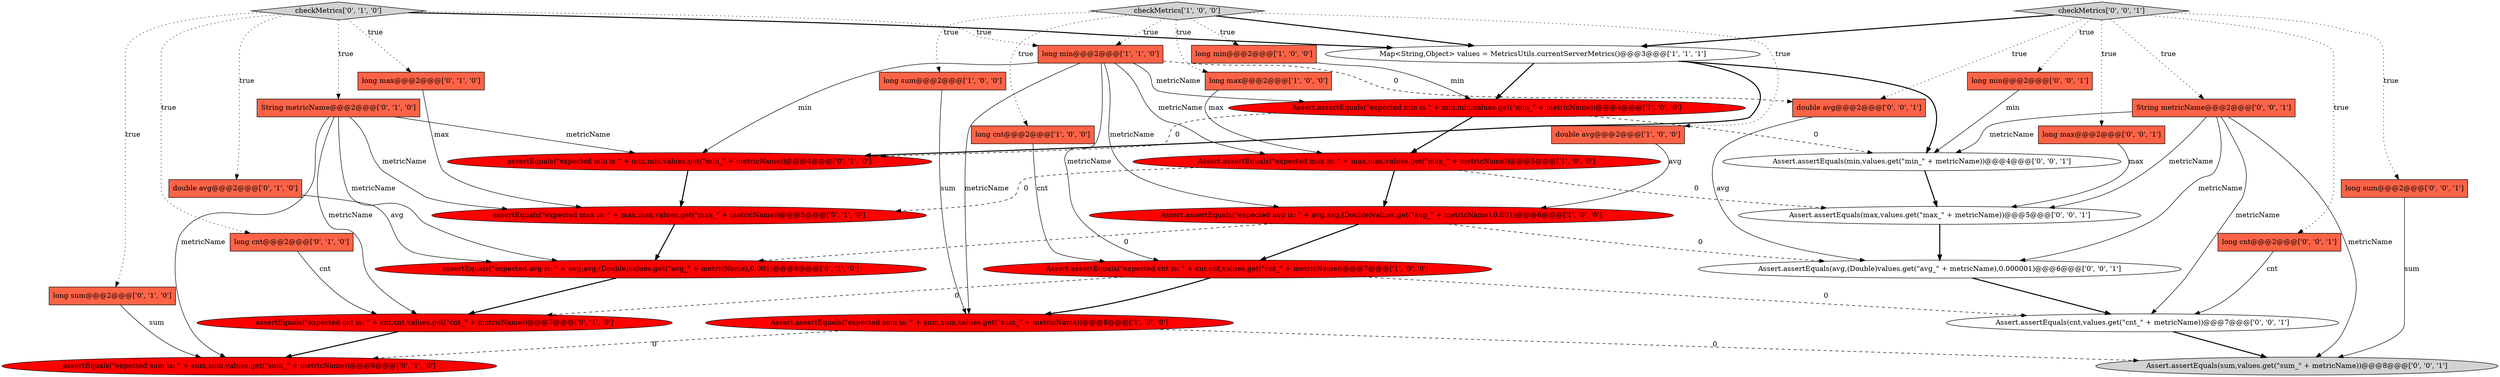 digraph {
18 [style = filled, label = "assertEquals(\"expected avg is: \" + avg,avg,(Double)values.get(\"avg_\" + metricName),0.001)@@@6@@@['0', '1', '0']", fillcolor = red, shape = ellipse image = "AAA1AAABBB2BBB"];
26 [style = filled, label = "String metricName@@@2@@@['0', '0', '1']", fillcolor = tomato, shape = box image = "AAA0AAABBB3BBB"];
33 [style = filled, label = "Assert.assertEquals(cnt,values.get(\"cnt_\" + metricName))@@@7@@@['0', '0', '1']", fillcolor = white, shape = ellipse image = "AAA0AAABBB3BBB"];
21 [style = filled, label = "assertEquals(\"expected sum is: \" + sum,sum,values.get(\"sum_\" + metricName))@@@8@@@['0', '1', '0']", fillcolor = red, shape = ellipse image = "AAA1AAABBB2BBB"];
25 [style = filled, label = "Assert.assertEquals(avg,(Double)values.get(\"avg_\" + metricName),0.000001)@@@6@@@['0', '0', '1']", fillcolor = white, shape = ellipse image = "AAA0AAABBB3BBB"];
31 [style = filled, label = "checkMetrics['0', '0', '1']", fillcolor = lightgray, shape = diamond image = "AAA0AAABBB3BBB"];
23 [style = filled, label = "assertEquals(\"expected cnt is: \" + cnt,cnt,values.get(\"cnt_\" + metricName))@@@7@@@['0', '1', '0']", fillcolor = red, shape = ellipse image = "AAA1AAABBB2BBB"];
12 [style = filled, label = "Assert.assertEquals(\"expected cnt is: \" + cnt,cnt,values.get(\"cnt_\" + metricName))@@@7@@@['1', '0', '0']", fillcolor = red, shape = ellipse image = "AAA1AAABBB1BBB"];
29 [style = filled, label = "Assert.assertEquals(min,values.get(\"min_\" + metricName))@@@4@@@['0', '0', '1']", fillcolor = white, shape = ellipse image = "AAA0AAABBB3BBB"];
1 [style = filled, label = "long min@@@2@@@['1', '0', '0']", fillcolor = tomato, shape = box image = "AAA0AAABBB1BBB"];
32 [style = filled, label = "long min@@@2@@@['0', '0', '1']", fillcolor = tomato, shape = box image = "AAA0AAABBB3BBB"];
9 [style = filled, label = "checkMetrics['1', '0', '0']", fillcolor = lightgray, shape = diamond image = "AAA0AAABBB1BBB"];
10 [style = filled, label = "Assert.assertEquals(\"expected min is \" + min,min,values.get(\"min_\" + metricName))@@@4@@@['1', '0', '0']", fillcolor = red, shape = ellipse image = "AAA1AAABBB1BBB"];
13 [style = filled, label = "assertEquals(\"expected max is: \" + max,max,values.get(\"max_\" + metricName))@@@5@@@['0', '1', '0']", fillcolor = red, shape = ellipse image = "AAA1AAABBB2BBB"];
14 [style = filled, label = "double avg@@@2@@@['0', '1', '0']", fillcolor = tomato, shape = box image = "AAA0AAABBB2BBB"];
22 [style = filled, label = "long cnt@@@2@@@['0', '1', '0']", fillcolor = tomato, shape = box image = "AAA0AAABBB2BBB"];
5 [style = filled, label = "long cnt@@@2@@@['1', '0', '0']", fillcolor = tomato, shape = box image = "AAA0AAABBB1BBB"];
20 [style = filled, label = "assertEquals(\"expected min is \" + min,min,values.get(\"min_\" + metricName))@@@4@@@['0', '1', '0']", fillcolor = red, shape = ellipse image = "AAA1AAABBB2BBB"];
6 [style = filled, label = "Assert.assertEquals(\"expected max is: \" + max,max,values.get(\"max_\" + metricName))@@@5@@@['1', '0', '0']", fillcolor = red, shape = ellipse image = "AAA1AAABBB1BBB"];
16 [style = filled, label = "String metricName@@@2@@@['0', '1', '0']", fillcolor = tomato, shape = box image = "AAA0AAABBB2BBB"];
19 [style = filled, label = "long max@@@2@@@['0', '1', '0']", fillcolor = tomato, shape = box image = "AAA0AAABBB2BBB"];
28 [style = filled, label = "long max@@@2@@@['0', '0', '1']", fillcolor = tomato, shape = box image = "AAA0AAABBB3BBB"];
11 [style = filled, label = "long min@@@2@@@['1', '1', '0']", fillcolor = tomato, shape = box image = "AAA0AAABBB1BBB"];
27 [style = filled, label = "Assert.assertEquals(max,values.get(\"max_\" + metricName))@@@5@@@['0', '0', '1']", fillcolor = white, shape = ellipse image = "AAA0AAABBB3BBB"];
0 [style = filled, label = "Assert.assertEquals(\"expected avg is: \" + avg,avg,(Double)values.get(\"avg_\" + metricName),0.001)@@@6@@@['1', '0', '0']", fillcolor = red, shape = ellipse image = "AAA1AAABBB1BBB"];
30 [style = filled, label = "long sum@@@2@@@['0', '0', '1']", fillcolor = tomato, shape = box image = "AAA0AAABBB3BBB"];
3 [style = filled, label = "Assert.assertEquals(\"expected sum is: \" + sum,sum,values.get(\"sum_\" + metricName))@@@8@@@['1', '0', '0']", fillcolor = red, shape = ellipse image = "AAA1AAABBB1BBB"];
24 [style = filled, label = "long cnt@@@2@@@['0', '0', '1']", fillcolor = tomato, shape = box image = "AAA0AAABBB3BBB"];
34 [style = filled, label = "double avg@@@2@@@['0', '0', '1']", fillcolor = tomato, shape = box image = "AAA0AAABBB3BBB"];
35 [style = filled, label = "Assert.assertEquals(sum,values.get(\"sum_\" + metricName))@@@8@@@['0', '0', '1']", fillcolor = lightgray, shape = ellipse image = "AAA0AAABBB3BBB"];
8 [style = filled, label = "Map<String,Object> values = MetricsUtils.currentServerMetrics()@@@3@@@['1', '1', '1']", fillcolor = white, shape = ellipse image = "AAA0AAABBB1BBB"];
7 [style = filled, label = "long max@@@2@@@['1', '0', '0']", fillcolor = tomato, shape = box image = "AAA0AAABBB1BBB"];
4 [style = filled, label = "double avg@@@2@@@['1', '0', '0']", fillcolor = tomato, shape = box image = "AAA0AAABBB1BBB"];
17 [style = filled, label = "checkMetrics['0', '1', '0']", fillcolor = lightgray, shape = diamond image = "AAA0AAABBB2BBB"];
2 [style = filled, label = "long sum@@@2@@@['1', '0', '0']", fillcolor = tomato, shape = box image = "AAA0AAABBB1BBB"];
15 [style = filled, label = "long sum@@@2@@@['0', '1', '0']", fillcolor = tomato, shape = box image = "AAA0AAABBB2BBB"];
17->8 [style = bold, label=""];
8->10 [style = bold, label=""];
11->3 [style = solid, label="metricName"];
26->29 [style = solid, label="metricName"];
32->29 [style = solid, label="min"];
33->35 [style = bold, label=""];
20->13 [style = bold, label=""];
12->23 [style = dashed, label="0"];
16->23 [style = solid, label="metricName"];
12->33 [style = dashed, label="0"];
18->23 [style = bold, label=""];
25->33 [style = bold, label=""];
11->0 [style = solid, label="metricName"];
16->21 [style = solid, label="metricName"];
3->21 [style = dashed, label="0"];
3->35 [style = dashed, label="0"];
16->13 [style = solid, label="metricName"];
11->34 [style = dashed, label="0"];
22->23 [style = solid, label="cnt"];
0->12 [style = bold, label=""];
9->11 [style = dotted, label="true"];
11->20 [style = solid, label="min"];
15->21 [style = solid, label="sum"];
17->11 [style = dotted, label="true"];
16->18 [style = solid, label="metricName"];
17->14 [style = dotted, label="true"];
26->35 [style = solid, label="metricName"];
4->0 [style = solid, label="avg"];
6->0 [style = bold, label=""];
34->25 [style = solid, label="avg"];
24->33 [style = solid, label="cnt"];
10->29 [style = dashed, label="0"];
9->8 [style = bold, label=""];
10->6 [style = bold, label=""];
2->3 [style = solid, label="sum"];
31->32 [style = dotted, label="true"];
17->16 [style = dotted, label="true"];
5->12 [style = solid, label="cnt"];
11->10 [style = solid, label="metricName"];
31->30 [style = dotted, label="true"];
29->27 [style = bold, label=""];
19->13 [style = solid, label="max"];
14->18 [style = solid, label="avg"];
8->20 [style = bold, label=""];
17->15 [style = dotted, label="true"];
6->13 [style = dashed, label="0"];
0->25 [style = dashed, label="0"];
23->21 [style = bold, label=""];
31->28 [style = dotted, label="true"];
31->26 [style = dotted, label="true"];
6->27 [style = dashed, label="0"];
9->2 [style = dotted, label="true"];
26->25 [style = solid, label="metricName"];
26->27 [style = solid, label="metricName"];
17->19 [style = dotted, label="true"];
9->1 [style = dotted, label="true"];
31->34 [style = dotted, label="true"];
9->4 [style = dotted, label="true"];
0->18 [style = dashed, label="0"];
17->22 [style = dotted, label="true"];
1->10 [style = solid, label="min"];
10->20 [style = dashed, label="0"];
28->27 [style = solid, label="max"];
12->3 [style = bold, label=""];
31->24 [style = dotted, label="true"];
13->18 [style = bold, label=""];
11->12 [style = solid, label="metricName"];
9->7 [style = dotted, label="true"];
11->6 [style = solid, label="metricName"];
7->6 [style = solid, label="max"];
31->8 [style = bold, label=""];
8->29 [style = bold, label=""];
27->25 [style = bold, label=""];
26->33 [style = solid, label="metricName"];
16->20 [style = solid, label="metricName"];
30->35 [style = solid, label="sum"];
9->5 [style = dotted, label="true"];
}
